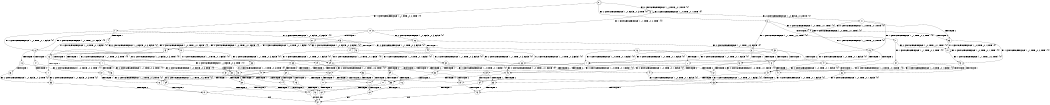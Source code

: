 digraph BCG {
size = "7, 10.5";
center = TRUE;
node [shape = circle];
0 [peripheries = 2];
0 -> 1 [label = "EX !1 !ATOMIC_EXCH_BRANCH (1, +1, TRUE, +0, 2, TRUE) !{0}"];
0 -> 2 [label = "EX !2 !ATOMIC_EXCH_BRANCH (1, +0, FALSE, +0, 3, TRUE) !{0}"];
0 -> 3 [label = "EX !0 !ATOMIC_EXCH_BRANCH (1, +0, TRUE, +0, 1, TRUE) !{0}"];
1 -> 4 [label = "TERMINATE !1"];
1 -> 5 [label = "EX !2 !ATOMIC_EXCH_BRANCH (1, +0, FALSE, +0, 3, FALSE) !{0}"];
1 -> 6 [label = "EX !0 !ATOMIC_EXCH_BRANCH (1, +0, TRUE, +0, 1, FALSE) !{0}"];
2 -> 7 [label = "TERMINATE !2"];
2 -> 8 [label = "EX !1 !ATOMIC_EXCH_BRANCH (1, +1, TRUE, +0, 2, TRUE) !{0}"];
2 -> 9 [label = "EX !0 !ATOMIC_EXCH_BRANCH (1, +0, TRUE, +0, 1, TRUE) !{0}"];
3 -> 10 [label = "EX !1 !ATOMIC_EXCH_BRANCH (1, +1, TRUE, +0, 2, TRUE) !{0}"];
3 -> 11 [label = "EX !2 !ATOMIC_EXCH_BRANCH (1, +0, FALSE, +0, 3, TRUE) !{0}"];
3 -> 3 [label = "EX !0 !ATOMIC_EXCH_BRANCH (1, +0, TRUE, +0, 1, TRUE) !{0}"];
4 -> 12 [label = "EX !2 !ATOMIC_EXCH_BRANCH (1, +0, FALSE, +0, 3, FALSE) !{0}"];
4 -> 13 [label = "EX !0 !ATOMIC_EXCH_BRANCH (1, +0, TRUE, +0, 1, FALSE) !{0}"];
5 -> 14 [label = "TERMINATE !1"];
5 -> 15 [label = "EX !0 !ATOMIC_EXCH_BRANCH (1, +0, TRUE, +0, 1, FALSE) !{0}"];
5 -> 16 [label = "EX !2 !ATOMIC_EXCH_BRANCH (1, +1, TRUE, +0, 3, FALSE) !{0}"];
6 -> 17 [label = "TERMINATE !1"];
6 -> 18 [label = "TERMINATE !0"];
6 -> 19 [label = "EX !2 !ATOMIC_EXCH_BRANCH (1, +0, FALSE, +0, 3, TRUE) !{0}"];
7 -> 20 [label = "EX !1 !ATOMIC_EXCH_BRANCH (1, +1, TRUE, +0, 2, TRUE) !{0}"];
7 -> 21 [label = "EX !0 !ATOMIC_EXCH_BRANCH (1, +0, TRUE, +0, 1, TRUE) !{0}"];
8 -> 22 [label = "TERMINATE !1"];
8 -> 23 [label = "TERMINATE !2"];
8 -> 24 [label = "EX !0 !ATOMIC_EXCH_BRANCH (1, +0, TRUE, +0, 1, FALSE) !{0}"];
9 -> 25 [label = "TERMINATE !2"];
9 -> 26 [label = "EX !1 !ATOMIC_EXCH_BRANCH (1, +1, TRUE, +0, 2, TRUE) !{0}"];
9 -> 9 [label = "EX !0 !ATOMIC_EXCH_BRANCH (1, +0, TRUE, +0, 1, TRUE) !{0}"];
10 -> 27 [label = "TERMINATE !1"];
10 -> 28 [label = "EX !2 !ATOMIC_EXCH_BRANCH (1, +0, FALSE, +0, 3, FALSE) !{0}"];
10 -> 6 [label = "EX !0 !ATOMIC_EXCH_BRANCH (1, +0, TRUE, +0, 1, FALSE) !{0}"];
11 -> 25 [label = "TERMINATE !2"];
11 -> 26 [label = "EX !1 !ATOMIC_EXCH_BRANCH (1, +1, TRUE, +0, 2, TRUE) !{0}"];
11 -> 9 [label = "EX !0 !ATOMIC_EXCH_BRANCH (1, +0, TRUE, +0, 1, TRUE) !{0}"];
12 -> 29 [label = "EX !0 !ATOMIC_EXCH_BRANCH (1, +0, TRUE, +0, 1, FALSE) !{0}"];
12 -> 30 [label = "EX !2 !ATOMIC_EXCH_BRANCH (1, +1, TRUE, +0, 3, FALSE) !{0}"];
13 -> 31 [label = "TERMINATE !0"];
13 -> 32 [label = "EX !2 !ATOMIC_EXCH_BRANCH (1, +0, FALSE, +0, 3, TRUE) !{0}"];
14 -> 29 [label = "EX !0 !ATOMIC_EXCH_BRANCH (1, +0, TRUE, +0, 1, FALSE) !{0}"];
14 -> 30 [label = "EX !2 !ATOMIC_EXCH_BRANCH (1, +1, TRUE, +0, 3, FALSE) !{0}"];
15 -> 33 [label = "TERMINATE !1"];
15 -> 34 [label = "TERMINATE !0"];
15 -> 35 [label = "EX !2 !ATOMIC_EXCH_BRANCH (1, +1, TRUE, +0, 3, TRUE) !{0}"];
16 -> 22 [label = "TERMINATE !1"];
16 -> 23 [label = "TERMINATE !2"];
16 -> 24 [label = "EX !0 !ATOMIC_EXCH_BRANCH (1, +0, TRUE, +0, 1, FALSE) !{0}"];
17 -> 31 [label = "TERMINATE !0"];
17 -> 32 [label = "EX !2 !ATOMIC_EXCH_BRANCH (1, +0, FALSE, +0, 3, TRUE) !{0}"];
18 -> 36 [label = "TERMINATE !1"];
18 -> 37 [label = "EX !2 !ATOMIC_EXCH_BRANCH (1, +0, FALSE, +0, 3, TRUE) !{1}"];
19 -> 38 [label = "TERMINATE !1"];
19 -> 39 [label = "TERMINATE !2"];
19 -> 40 [label = "TERMINATE !0"];
20 -> 41 [label = "TERMINATE !1"];
20 -> 42 [label = "EX !0 !ATOMIC_EXCH_BRANCH (1, +0, TRUE, +0, 1, FALSE) !{0}"];
21 -> 43 [label = "EX !1 !ATOMIC_EXCH_BRANCH (1, +1, TRUE, +0, 2, TRUE) !{0}"];
21 -> 21 [label = "EX !0 !ATOMIC_EXCH_BRANCH (1, +0, TRUE, +0, 1, TRUE) !{0}"];
22 -> 44 [label = "TERMINATE !2"];
22 -> 45 [label = "EX !0 !ATOMIC_EXCH_BRANCH (1, +0, TRUE, +0, 1, FALSE) !{0}"];
23 -> 41 [label = "TERMINATE !1"];
23 -> 42 [label = "EX !0 !ATOMIC_EXCH_BRANCH (1, +0, TRUE, +0, 1, FALSE) !{0}"];
24 -> 38 [label = "TERMINATE !1"];
24 -> 39 [label = "TERMINATE !2"];
24 -> 40 [label = "TERMINATE !0"];
25 -> 43 [label = "EX !1 !ATOMIC_EXCH_BRANCH (1, +1, TRUE, +0, 2, TRUE) !{0}"];
25 -> 21 [label = "EX !0 !ATOMIC_EXCH_BRANCH (1, +0, TRUE, +0, 1, TRUE) !{0}"];
26 -> 46 [label = "TERMINATE !1"];
26 -> 47 [label = "TERMINATE !2"];
26 -> 24 [label = "EX !0 !ATOMIC_EXCH_BRANCH (1, +0, TRUE, +0, 1, FALSE) !{0}"];
27 -> 48 [label = "EX !2 !ATOMIC_EXCH_BRANCH (1, +0, FALSE, +0, 3, FALSE) !{0}"];
27 -> 13 [label = "EX !0 !ATOMIC_EXCH_BRANCH (1, +0, TRUE, +0, 1, FALSE) !{0}"];
28 -> 49 [label = "TERMINATE !1"];
28 -> 50 [label = "EX !2 !ATOMIC_EXCH_BRANCH (1, +1, TRUE, +0, 3, FALSE) !{0}"];
28 -> 15 [label = "EX !0 !ATOMIC_EXCH_BRANCH (1, +0, TRUE, +0, 1, FALSE) !{0}"];
29 -> 51 [label = "TERMINATE !0"];
29 -> 52 [label = "EX !2 !ATOMIC_EXCH_BRANCH (1, +1, TRUE, +0, 3, TRUE) !{0}"];
30 -> 44 [label = "TERMINATE !2"];
30 -> 45 [label = "EX !0 !ATOMIC_EXCH_BRANCH (1, +0, TRUE, +0, 1, FALSE) !{0}"];
31 -> 53 [label = "EX !2 !ATOMIC_EXCH_BRANCH (1, +0, FALSE, +0, 3, TRUE) !{2}"];
32 -> 54 [label = "TERMINATE !2"];
32 -> 55 [label = "TERMINATE !0"];
33 -> 51 [label = "TERMINATE !0"];
33 -> 52 [label = "EX !2 !ATOMIC_EXCH_BRANCH (1, +1, TRUE, +0, 3, TRUE) !{0}"];
34 -> 56 [label = "TERMINATE !1"];
34 -> 57 [label = "EX !2 !ATOMIC_EXCH_BRANCH (1, +1, TRUE, +0, 3, TRUE) !{1}"];
35 -> 58 [label = "TERMINATE !1"];
35 -> 59 [label = "TERMINATE !2"];
35 -> 60 [label = "TERMINATE !0"];
36 -> 53 [label = "EX !2 !ATOMIC_EXCH_BRANCH (1, +0, FALSE, +0, 3, TRUE) !{2}"];
37 -> 61 [label = "TERMINATE !1"];
37 -> 62 [label = "TERMINATE !2"];
38 -> 54 [label = "TERMINATE !2"];
38 -> 55 [label = "TERMINATE !0"];
39 -> 63 [label = "TERMINATE !1"];
39 -> 64 [label = "TERMINATE !0"];
40 -> 61 [label = "TERMINATE !1"];
40 -> 62 [label = "TERMINATE !2"];
41 -> 65 [label = "EX !0 !ATOMIC_EXCH_BRANCH (1, +0, TRUE, +0, 1, FALSE) !{0}"];
42 -> 63 [label = "TERMINATE !1"];
42 -> 64 [label = "TERMINATE !0"];
43 -> 66 [label = "TERMINATE !1"];
43 -> 42 [label = "EX !0 !ATOMIC_EXCH_BRANCH (1, +0, TRUE, +0, 1, FALSE) !{0}"];
44 -> 65 [label = "EX !0 !ATOMIC_EXCH_BRANCH (1, +0, TRUE, +0, 1, FALSE) !{0}"];
45 -> 54 [label = "TERMINATE !2"];
45 -> 55 [label = "TERMINATE !0"];
46 -> 67 [label = "TERMINATE !2"];
46 -> 45 [label = "EX !0 !ATOMIC_EXCH_BRANCH (1, +0, TRUE, +0, 1, FALSE) !{0}"];
47 -> 66 [label = "TERMINATE !1"];
47 -> 42 [label = "EX !0 !ATOMIC_EXCH_BRANCH (1, +0, TRUE, +0, 1, FALSE) !{0}"];
48 -> 68 [label = "EX !2 !ATOMIC_EXCH_BRANCH (1, +1, TRUE, +0, 3, FALSE) !{0}"];
48 -> 29 [label = "EX !0 !ATOMIC_EXCH_BRANCH (1, +0, TRUE, +0, 1, FALSE) !{0}"];
49 -> 68 [label = "EX !2 !ATOMIC_EXCH_BRANCH (1, +1, TRUE, +0, 3, FALSE) !{0}"];
49 -> 29 [label = "EX !0 !ATOMIC_EXCH_BRANCH (1, +0, TRUE, +0, 1, FALSE) !{0}"];
50 -> 46 [label = "TERMINATE !1"];
50 -> 47 [label = "TERMINATE !2"];
50 -> 24 [label = "EX !0 !ATOMIC_EXCH_BRANCH (1, +0, TRUE, +0, 1, FALSE) !{0}"];
51 -> 69 [label = "EX !2 !ATOMIC_EXCH_BRANCH (1, +1, TRUE, +0, 3, TRUE) !{2}"];
52 -> 70 [label = "TERMINATE !2"];
52 -> 71 [label = "TERMINATE !0"];
53 -> 72 [label = "TERMINATE !2"];
54 -> 73 [label = "TERMINATE !0"];
55 -> 72 [label = "TERMINATE !2"];
56 -> 69 [label = "EX !2 !ATOMIC_EXCH_BRANCH (1, +1, TRUE, +0, 3, TRUE) !{2}"];
57 -> 74 [label = "TERMINATE !1"];
57 -> 75 [label = "TERMINATE !2"];
58 -> 70 [label = "TERMINATE !2"];
58 -> 71 [label = "TERMINATE !0"];
59 -> 76 [label = "TERMINATE !1"];
59 -> 77 [label = "TERMINATE !0"];
60 -> 74 [label = "TERMINATE !1"];
60 -> 75 [label = "TERMINATE !2"];
61 -> 72 [label = "TERMINATE !2"];
62 -> 78 [label = "TERMINATE !1"];
63 -> 73 [label = "TERMINATE !0"];
64 -> 78 [label = "TERMINATE !1"];
65 -> 73 [label = "TERMINATE !0"];
66 -> 65 [label = "EX !0 !ATOMIC_EXCH_BRANCH (1, +0, TRUE, +0, 1, FALSE) !{0}"];
67 -> 65 [label = "EX !0 !ATOMIC_EXCH_BRANCH (1, +0, TRUE, +0, 1, FALSE) !{0}"];
68 -> 67 [label = "TERMINATE !2"];
68 -> 45 [label = "EX !0 !ATOMIC_EXCH_BRANCH (1, +0, TRUE, +0, 1, FALSE) !{0}"];
69 -> 79 [label = "TERMINATE !2"];
70 -> 80 [label = "TERMINATE !0"];
71 -> 79 [label = "TERMINATE !2"];
72 -> 81 [label = "exit"];
73 -> 81 [label = "exit"];
74 -> 79 [label = "TERMINATE !2"];
75 -> 82 [label = "TERMINATE !1"];
76 -> 80 [label = "TERMINATE !0"];
77 -> 82 [label = "TERMINATE !1"];
78 -> 81 [label = "exit"];
79 -> 81 [label = "exit"];
80 -> 81 [label = "exit"];
82 -> 81 [label = "exit"];
}
